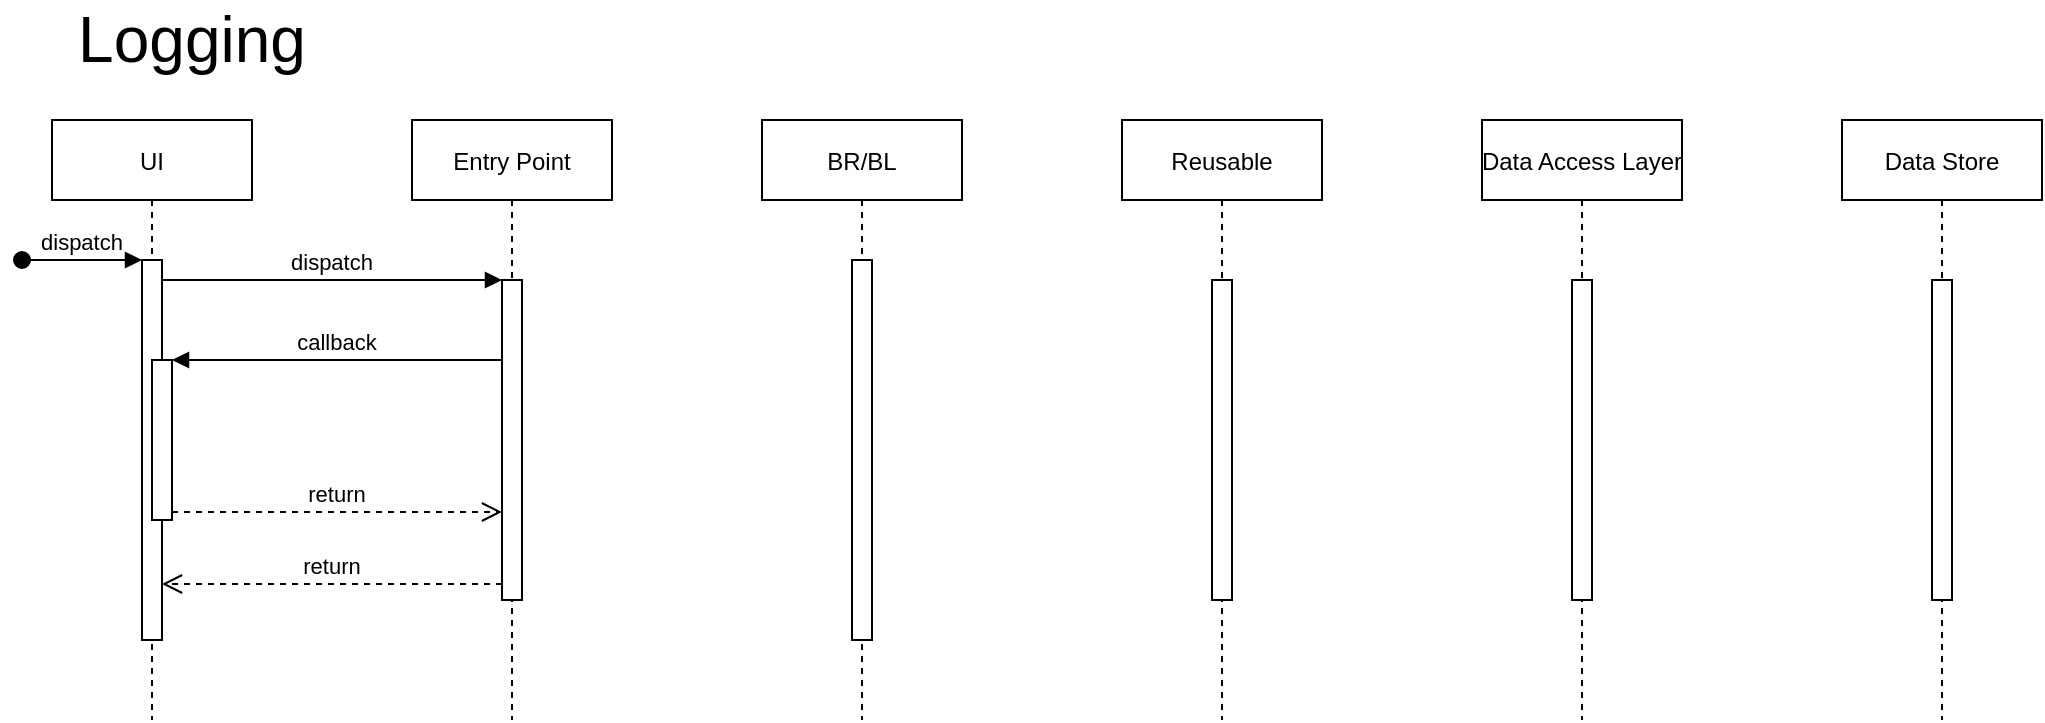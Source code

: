 <mxfile version="13.8.8" type="google"><diagram id="kgpKYQtTHZ0yAKxKKP6v" name="Page-1"><mxGraphModel dx="976" dy="620" grid="1" gridSize="10" guides="1" tooltips="1" connect="1" arrows="1" fold="1" page="1" pageScale="1" pageWidth="850" pageHeight="1100" math="0" shadow="0"><root><mxCell id="0"/><mxCell id="1" parent="0"/><mxCell id="3nuBFxr9cyL0pnOWT2aG-1" value="UI" style="shape=umlLifeline;perimeter=lifelinePerimeter;container=1;collapsible=0;recursiveResize=0;rounded=0;shadow=0;strokeWidth=1;" parent="1" vertex="1"><mxGeometry x="45" y="80" width="100" height="300" as="geometry"/></mxCell><mxCell id="3nuBFxr9cyL0pnOWT2aG-2" value="" style="points=[];perimeter=orthogonalPerimeter;rounded=0;shadow=0;strokeWidth=1;" parent="3nuBFxr9cyL0pnOWT2aG-1" vertex="1"><mxGeometry x="45" y="70" width="10" height="190" as="geometry"/></mxCell><mxCell id="3nuBFxr9cyL0pnOWT2aG-3" value="dispatch" style="verticalAlign=bottom;startArrow=oval;endArrow=block;startSize=8;shadow=0;strokeWidth=1;" parent="3nuBFxr9cyL0pnOWT2aG-1" target="3nuBFxr9cyL0pnOWT2aG-2" edge="1"><mxGeometry relative="1" as="geometry"><mxPoint x="-15" y="70" as="sourcePoint"/></mxGeometry></mxCell><mxCell id="3nuBFxr9cyL0pnOWT2aG-4" value="" style="points=[];perimeter=orthogonalPerimeter;rounded=0;shadow=0;strokeWidth=1;" parent="3nuBFxr9cyL0pnOWT2aG-1" vertex="1"><mxGeometry x="50" y="120" width="10" height="80" as="geometry"/></mxCell><mxCell id="3nuBFxr9cyL0pnOWT2aG-5" value="Entry Point" style="shape=umlLifeline;perimeter=lifelinePerimeter;container=1;collapsible=0;recursiveResize=0;rounded=0;shadow=0;strokeWidth=1;" parent="1" vertex="1"><mxGeometry x="225" y="80" width="100" height="300" as="geometry"/></mxCell><mxCell id="3nuBFxr9cyL0pnOWT2aG-6" value="" style="points=[];perimeter=orthogonalPerimeter;rounded=0;shadow=0;strokeWidth=1;" parent="3nuBFxr9cyL0pnOWT2aG-5" vertex="1"><mxGeometry x="45" y="80" width="10" height="160" as="geometry"/></mxCell><mxCell id="3nuBFxr9cyL0pnOWT2aG-7" value="return" style="verticalAlign=bottom;endArrow=open;dashed=1;endSize=8;exitX=0;exitY=0.95;shadow=0;strokeWidth=1;" parent="1" source="3nuBFxr9cyL0pnOWT2aG-6" target="3nuBFxr9cyL0pnOWT2aG-2" edge="1"><mxGeometry relative="1" as="geometry"><mxPoint x="200" y="236" as="targetPoint"/></mxGeometry></mxCell><mxCell id="3nuBFxr9cyL0pnOWT2aG-8" value="dispatch" style="verticalAlign=bottom;endArrow=block;entryX=0;entryY=0;shadow=0;strokeWidth=1;" parent="1" source="3nuBFxr9cyL0pnOWT2aG-2" target="3nuBFxr9cyL0pnOWT2aG-6" edge="1"><mxGeometry relative="1" as="geometry"><mxPoint x="200" y="160" as="sourcePoint"/></mxGeometry></mxCell><mxCell id="3nuBFxr9cyL0pnOWT2aG-9" value="callback" style="verticalAlign=bottom;endArrow=block;entryX=1;entryY=0;shadow=0;strokeWidth=1;" parent="1" source="3nuBFxr9cyL0pnOWT2aG-6" target="3nuBFxr9cyL0pnOWT2aG-4" edge="1"><mxGeometry relative="1" as="geometry"><mxPoint x="165" y="200" as="sourcePoint"/></mxGeometry></mxCell><mxCell id="3nuBFxr9cyL0pnOWT2aG-10" value="return" style="verticalAlign=bottom;endArrow=open;dashed=1;endSize=8;exitX=1;exitY=0.95;shadow=0;strokeWidth=1;" parent="1" source="3nuBFxr9cyL0pnOWT2aG-4" target="3nuBFxr9cyL0pnOWT2aG-6" edge="1"><mxGeometry relative="1" as="geometry"><mxPoint x="165" y="257" as="targetPoint"/></mxGeometry></mxCell><mxCell id="xv7Oq_kMAp1IXLcKT7mZ-1" value="BR/BL" style="shape=umlLifeline;perimeter=lifelinePerimeter;container=1;collapsible=0;recursiveResize=0;rounded=0;shadow=0;strokeWidth=1;" vertex="1" parent="1"><mxGeometry x="400" y="80" width="100" height="300" as="geometry"/></mxCell><mxCell id="xv7Oq_kMAp1IXLcKT7mZ-2" value="" style="points=[];perimeter=orthogonalPerimeter;rounded=0;shadow=0;strokeWidth=1;" vertex="1" parent="xv7Oq_kMAp1IXLcKT7mZ-1"><mxGeometry x="45" y="70" width="10" height="190" as="geometry"/></mxCell><mxCell id="xv7Oq_kMAp1IXLcKT7mZ-5" value="Reusable" style="shape=umlLifeline;perimeter=lifelinePerimeter;container=1;collapsible=0;recursiveResize=0;rounded=0;shadow=0;strokeWidth=1;" vertex="1" parent="1"><mxGeometry x="580" y="80" width="100" height="300" as="geometry"/></mxCell><mxCell id="xv7Oq_kMAp1IXLcKT7mZ-6" value="" style="points=[];perimeter=orthogonalPerimeter;rounded=0;shadow=0;strokeWidth=1;" vertex="1" parent="xv7Oq_kMAp1IXLcKT7mZ-5"><mxGeometry x="45" y="80" width="10" height="160" as="geometry"/></mxCell><mxCell id="xv7Oq_kMAp1IXLcKT7mZ-11" value="Data Access Layer" style="shape=umlLifeline;perimeter=lifelinePerimeter;container=1;collapsible=0;recursiveResize=0;rounded=0;shadow=0;strokeWidth=1;" vertex="1" parent="1"><mxGeometry x="760" y="80" width="100" height="300" as="geometry"/></mxCell><mxCell id="xv7Oq_kMAp1IXLcKT7mZ-12" value="" style="points=[];perimeter=orthogonalPerimeter;rounded=0;shadow=0;strokeWidth=1;" vertex="1" parent="xv7Oq_kMAp1IXLcKT7mZ-11"><mxGeometry x="45" y="80" width="10" height="160" as="geometry"/></mxCell><mxCell id="xv7Oq_kMAp1IXLcKT7mZ-13" value="Data Store" style="shape=umlLifeline;perimeter=lifelinePerimeter;container=1;collapsible=0;recursiveResize=0;rounded=0;shadow=0;strokeWidth=1;" vertex="1" parent="1"><mxGeometry x="940" y="80" width="100" height="300" as="geometry"/></mxCell><mxCell id="xv7Oq_kMAp1IXLcKT7mZ-14" value="" style="points=[];perimeter=orthogonalPerimeter;rounded=0;shadow=0;strokeWidth=1;" vertex="1" parent="xv7Oq_kMAp1IXLcKT7mZ-13"><mxGeometry x="45" y="80" width="10" height="160" as="geometry"/></mxCell><mxCell id="xv7Oq_kMAp1IXLcKT7mZ-15" value="&lt;font style=&quot;font-size: 32px&quot;&gt;Logging&lt;/font&gt;" style="text;html=1;strokeColor=none;fillColor=none;align=center;verticalAlign=middle;whiteSpace=wrap;rounded=0;" vertex="1" parent="1"><mxGeometry x="40" y="20" width="150" height="40" as="geometry"/></mxCell></root></mxGraphModel></diagram></mxfile>